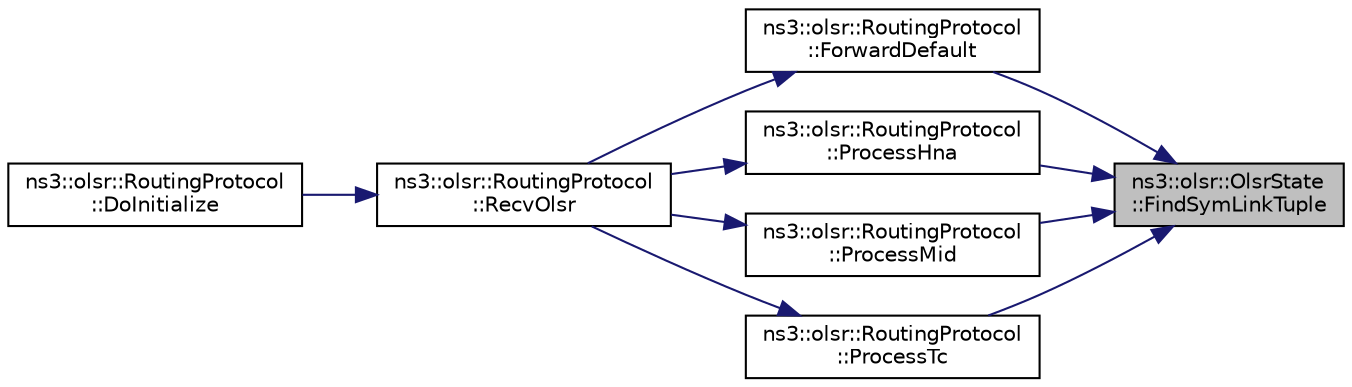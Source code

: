 digraph "ns3::olsr::OlsrState::FindSymLinkTuple"
{
 // LATEX_PDF_SIZE
  edge [fontname="Helvetica",fontsize="10",labelfontname="Helvetica",labelfontsize="10"];
  node [fontname="Helvetica",fontsize="10",shape=record];
  rankdir="RL";
  Node1 [label="ns3::olsr::OlsrState\l::FindSymLinkTuple",height=0.2,width=0.4,color="black", fillcolor="grey75", style="filled", fontcolor="black",tooltip="Finds a symmetrical link tuple."];
  Node1 -> Node2 [dir="back",color="midnightblue",fontsize="10",style="solid",fontname="Helvetica"];
  Node2 [label="ns3::olsr::RoutingProtocol\l::ForwardDefault",height=0.2,width=0.4,color="black", fillcolor="white", style="filled",URL="$classns3_1_1olsr_1_1_routing_protocol.html#ac918fb6674847bee76fedaf16e15ba44",tooltip="OLSR's default forwarding algorithm."];
  Node2 -> Node3 [dir="back",color="midnightblue",fontsize="10",style="solid",fontname="Helvetica"];
  Node3 [label="ns3::olsr::RoutingProtocol\l::RecvOlsr",height=0.2,width=0.4,color="black", fillcolor="white", style="filled",URL="$classns3_1_1olsr_1_1_routing_protocol.html#afa449e39488b5c03609960e66553490e",tooltip="Receive an OLSR message."];
  Node3 -> Node4 [dir="back",color="midnightblue",fontsize="10",style="solid",fontname="Helvetica"];
  Node4 [label="ns3::olsr::RoutingProtocol\l::DoInitialize",height=0.2,width=0.4,color="black", fillcolor="white", style="filled",URL="$classns3_1_1olsr_1_1_routing_protocol.html#afe5419799e8d38ee32d82615de55ef22",tooltip="Initialize() implementation."];
  Node1 -> Node5 [dir="back",color="midnightblue",fontsize="10",style="solid",fontname="Helvetica"];
  Node5 [label="ns3::olsr::RoutingProtocol\l::ProcessHna",height=0.2,width=0.4,color="black", fillcolor="white", style="filled",URL="$classns3_1_1olsr_1_1_routing_protocol.html#ab384b31d2faae5b64952052a7eb4eed2",tooltip="Processes a HNA message following RFC 3626 specification."];
  Node5 -> Node3 [dir="back",color="midnightblue",fontsize="10",style="solid",fontname="Helvetica"];
  Node1 -> Node6 [dir="back",color="midnightblue",fontsize="10",style="solid",fontname="Helvetica"];
  Node6 [label="ns3::olsr::RoutingProtocol\l::ProcessMid",height=0.2,width=0.4,color="black", fillcolor="white", style="filled",URL="$classns3_1_1olsr_1_1_routing_protocol.html#a88dd2a9e226e50034c548787d9d529f3",tooltip="Processes a MID message following RFC 3626 specification."];
  Node6 -> Node3 [dir="back",color="midnightblue",fontsize="10",style="solid",fontname="Helvetica"];
  Node1 -> Node7 [dir="back",color="midnightblue",fontsize="10",style="solid",fontname="Helvetica"];
  Node7 [label="ns3::olsr::RoutingProtocol\l::ProcessTc",height=0.2,width=0.4,color="black", fillcolor="white", style="filled",URL="$classns3_1_1olsr_1_1_routing_protocol.html#a5087b5cbf87313f1073341aebc9ced27",tooltip="Processes a TC message following RFC 3626 specification."];
  Node7 -> Node3 [dir="back",color="midnightblue",fontsize="10",style="solid",fontname="Helvetica"];
}
